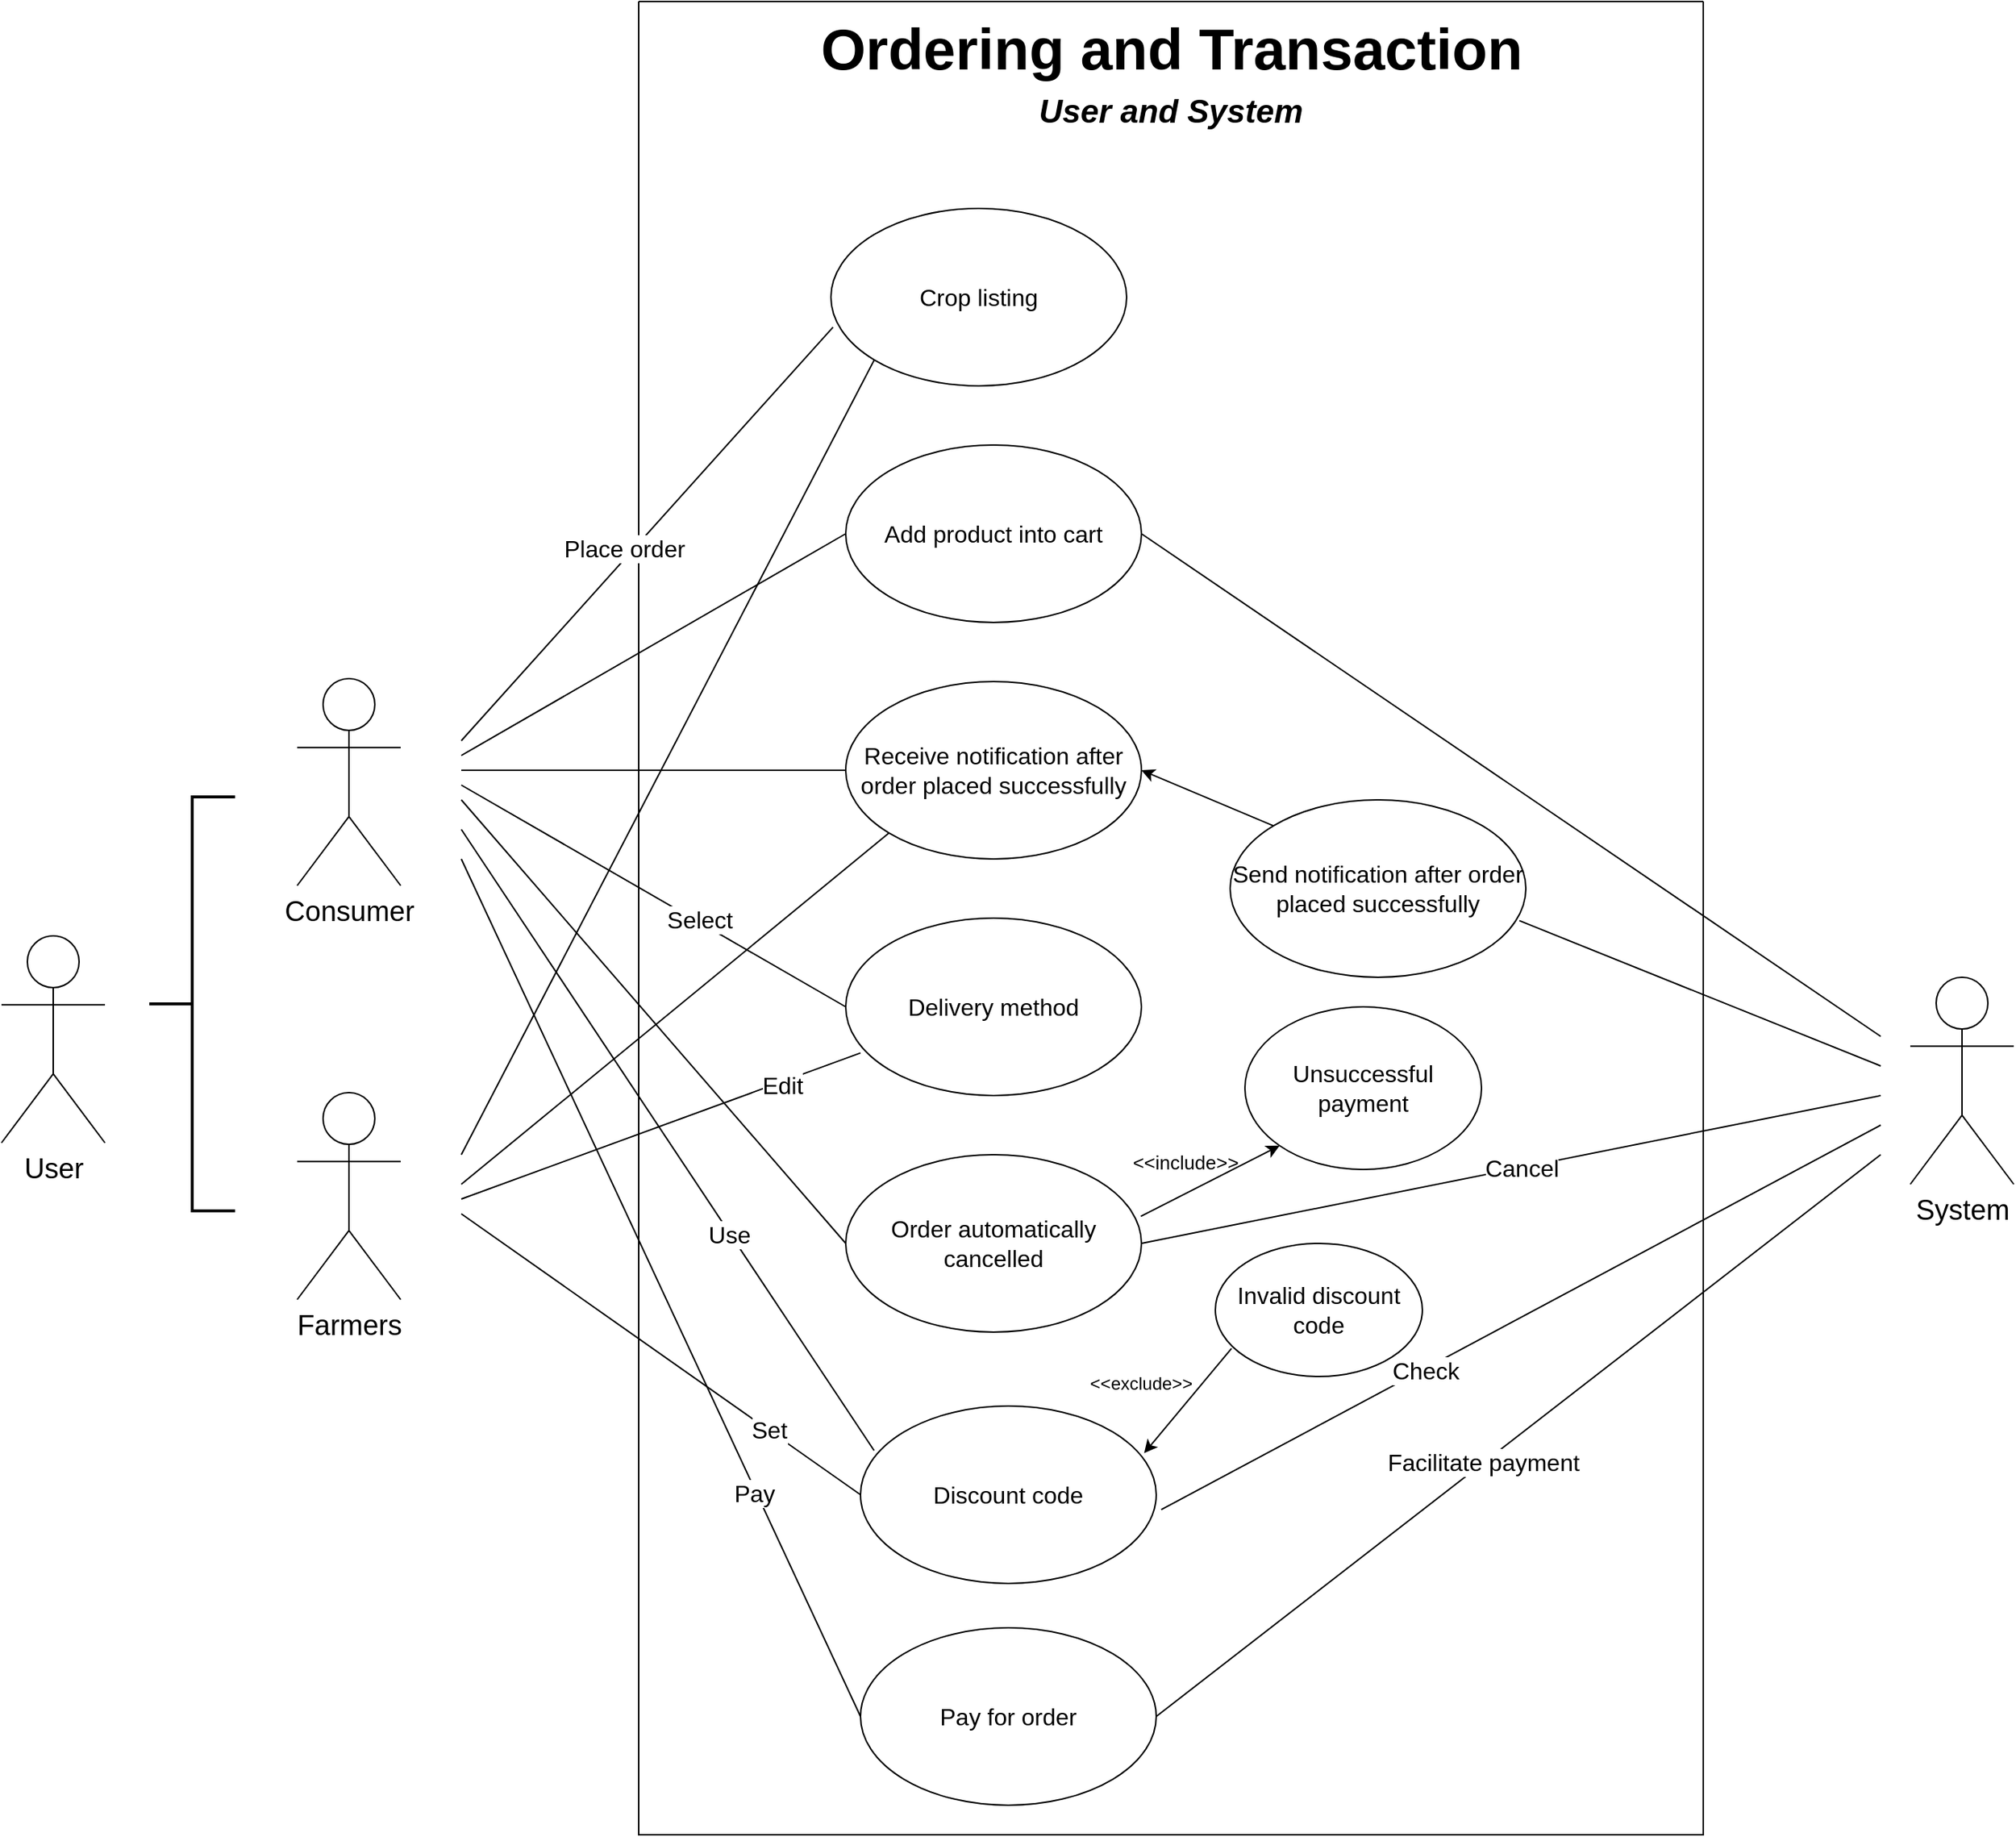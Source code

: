 <mxfile version="22.0.4" type="github">
  <diagram name="Page-1" id="m5wkQbvLFle2x2xH0aHW">
    <mxGraphModel dx="1222" dy="714" grid="1" gridSize="10" guides="1" tooltips="1" connect="1" arrows="1" fold="1" page="1" pageScale="1" pageWidth="2339" pageHeight="3300" math="0" shadow="0">
      <root>
        <mxCell id="0" />
        <mxCell id="1" parent="0" />
        <mxCell id="WAETzjnuh80vZSOcKl2x-2" value="" style="swimlane;startSize=0;" parent="1" vertex="1">
          <mxGeometry x="760" y="240" width="720" height="1240" as="geometry" />
        </mxCell>
        <mxCell id="WAETzjnuh80vZSOcKl2x-3" value="&lt;font style=&quot;font-size: 16px;&quot;&gt;Crop listing&lt;/font&gt;" style="ellipse;whiteSpace=wrap;html=1;" parent="WAETzjnuh80vZSOcKl2x-2" vertex="1">
          <mxGeometry x="130" y="140" width="200" height="120" as="geometry" />
        </mxCell>
        <mxCell id="WAETzjnuh80vZSOcKl2x-4" value="&lt;font style=&quot;font-size: 16px;&quot;&gt;Add product into cart&lt;/font&gt;" style="ellipse;whiteSpace=wrap;html=1;" parent="WAETzjnuh80vZSOcKl2x-2" vertex="1">
          <mxGeometry x="140" y="300" width="200" height="120" as="geometry" />
        </mxCell>
        <mxCell id="WAETzjnuh80vZSOcKl2x-10" value="&lt;font style=&quot;font-size: 16px;&quot;&gt;Receive notification after order placed successfully&lt;/font&gt;" style="ellipse;whiteSpace=wrap;html=1;" parent="WAETzjnuh80vZSOcKl2x-2" vertex="1">
          <mxGeometry x="140" y="460" width="200" height="120" as="geometry" />
        </mxCell>
        <mxCell id="WAETzjnuh80vZSOcKl2x-11" value="&lt;font style=&quot;font-size: 16px;&quot;&gt;Discount code&lt;/font&gt;" style="ellipse;whiteSpace=wrap;html=1;" parent="WAETzjnuh80vZSOcKl2x-2" vertex="1">
          <mxGeometry x="150" y="950" width="200" height="120" as="geometry" />
        </mxCell>
        <mxCell id="WAETzjnuh80vZSOcKl2x-25" value="&lt;font style=&quot;font-size: 16px;&quot;&gt;Delivery method&lt;/font&gt;" style="ellipse;whiteSpace=wrap;html=1;" parent="WAETzjnuh80vZSOcKl2x-2" vertex="1">
          <mxGeometry x="140" y="620" width="200" height="120" as="geometry" />
        </mxCell>
        <mxCell id="WAETzjnuh80vZSOcKl2x-26" value="&lt;font style=&quot;font-size: 16px;&quot;&gt;Order automatically cancelled&lt;/font&gt;" style="ellipse;whiteSpace=wrap;html=1;" parent="WAETzjnuh80vZSOcKl2x-2" vertex="1">
          <mxGeometry x="140" y="780" width="200" height="120" as="geometry" />
        </mxCell>
        <mxCell id="WAETzjnuh80vZSOcKl2x-27" value="&lt;font style=&quot;font-size: 16px;&quot;&gt;Invalid discount code&lt;/font&gt;" style="ellipse;whiteSpace=wrap;html=1;" parent="WAETzjnuh80vZSOcKl2x-2" vertex="1">
          <mxGeometry x="390" y="840" width="140" height="90" as="geometry" />
        </mxCell>
        <mxCell id="WAETzjnuh80vZSOcKl2x-30" value="&amp;lt;&amp;lt;exclude&amp;gt;&amp;gt;" style="text;html=1;strokeColor=none;fillColor=none;align=center;verticalAlign=middle;whiteSpace=wrap;rounded=0;" parent="WAETzjnuh80vZSOcKl2x-2" vertex="1">
          <mxGeometry x="310" y="920" width="60" height="30" as="geometry" />
        </mxCell>
        <mxCell id="WAETzjnuh80vZSOcKl2x-31" value="&lt;font style=&quot;font-size: 16px;&quot;&gt;Send notification after order placed successfully&lt;/font&gt;" style="ellipse;whiteSpace=wrap;html=1;" parent="WAETzjnuh80vZSOcKl2x-2" vertex="1">
          <mxGeometry x="400" y="540" width="200" height="120" as="geometry" />
        </mxCell>
        <mxCell id="WAETzjnuh80vZSOcKl2x-33" value="&lt;font style=&quot;font-size: 16px;&quot;&gt;Unsuccessful payment&lt;/font&gt;" style="ellipse;whiteSpace=wrap;html=1;" parent="WAETzjnuh80vZSOcKl2x-2" vertex="1">
          <mxGeometry x="410" y="680" width="160" height="110" as="geometry" />
        </mxCell>
        <mxCell id="WAETzjnuh80vZSOcKl2x-34" value="" style="endArrow=classic;html=1;rounded=0;entryX=0;entryY=1;entryDx=0;entryDy=0;exitX=0.998;exitY=0.347;exitDx=0;exitDy=0;exitPerimeter=0;" parent="WAETzjnuh80vZSOcKl2x-2" source="WAETzjnuh80vZSOcKl2x-26" target="WAETzjnuh80vZSOcKl2x-33" edge="1">
          <mxGeometry width="50" height="50" relative="1" as="geometry">
            <mxPoint x="260" y="840" as="sourcePoint" />
            <mxPoint x="310" y="790" as="targetPoint" />
          </mxGeometry>
        </mxCell>
        <mxCell id="WAETzjnuh80vZSOcKl2x-35" value="&amp;lt;&amp;lt;include&amp;gt;&amp;gt;" style="text;html=1;strokeColor=none;fillColor=none;align=center;verticalAlign=middle;whiteSpace=wrap;rounded=0;fontSize=13;" parent="WAETzjnuh80vZSOcKl2x-2" vertex="1">
          <mxGeometry x="340" y="770" width="60" height="30" as="geometry" />
        </mxCell>
        <mxCell id="WAETzjnuh80vZSOcKl2x-37" value="&lt;font style=&quot;font-size: 16px;&quot;&gt;Pay for order&lt;/font&gt;" style="ellipse;whiteSpace=wrap;html=1;" parent="WAETzjnuh80vZSOcKl2x-2" vertex="1">
          <mxGeometry x="150" y="1100" width="200" height="120" as="geometry" />
        </mxCell>
        <mxCell id="WAETzjnuh80vZSOcKl2x-54" value="" style="endArrow=classic;html=1;rounded=0;entryX=0.959;entryY=0.266;entryDx=0;entryDy=0;entryPerimeter=0;exitX=0.078;exitY=0.79;exitDx=0;exitDy=0;exitPerimeter=0;" parent="WAETzjnuh80vZSOcKl2x-2" source="WAETzjnuh80vZSOcKl2x-27" target="WAETzjnuh80vZSOcKl2x-11" edge="1">
          <mxGeometry width="50" height="50" relative="1" as="geometry">
            <mxPoint x="450" y="940" as="sourcePoint" />
            <mxPoint x="500" y="890" as="targetPoint" />
          </mxGeometry>
        </mxCell>
        <mxCell id="WAETzjnuh80vZSOcKl2x-63" value="" style="endArrow=classic;html=1;rounded=0;entryX=1;entryY=0.5;entryDx=0;entryDy=0;exitX=0;exitY=0;exitDx=0;exitDy=0;" parent="WAETzjnuh80vZSOcKl2x-2" source="WAETzjnuh80vZSOcKl2x-31" target="WAETzjnuh80vZSOcKl2x-10" edge="1">
          <mxGeometry width="50" height="50" relative="1" as="geometry">
            <mxPoint x="390" y="600" as="sourcePoint" />
            <mxPoint x="440" y="550" as="targetPoint" />
          </mxGeometry>
        </mxCell>
        <mxCell id="WAETzjnuh80vZSOcKl2x-69" value="&lt;font style=&quot;font-size: 39px;&quot;&gt;&lt;b&gt;Ordering and Transaction&lt;/b&gt;&lt;/font&gt;" style="text;html=1;strokeColor=none;fillColor=none;align=center;verticalAlign=middle;whiteSpace=wrap;rounded=0;" parent="WAETzjnuh80vZSOcKl2x-2" vertex="1">
          <mxGeometry x="117.5" y="18" width="485" height="30" as="geometry" />
        </mxCell>
        <mxCell id="WAETzjnuh80vZSOcKl2x-71" value="&lt;font style=&quot;font-size: 22px;&quot;&gt;&lt;b&gt;&lt;i&gt;User and System&lt;/i&gt;&lt;/b&gt;&lt;/font&gt;" style="text;html=1;strokeColor=none;fillColor=none;align=center;verticalAlign=middle;whiteSpace=wrap;rounded=0;" parent="WAETzjnuh80vZSOcKl2x-2" vertex="1">
          <mxGeometry x="190" y="60" width="340" height="30" as="geometry" />
        </mxCell>
        <mxCell id="WAETzjnuh80vZSOcKl2x-5" value="&lt;font style=&quot;font-size: 19px;&quot;&gt;User&lt;/font&gt;" style="shape=umlActor;verticalLabelPosition=bottom;verticalAlign=top;html=1;outlineConnect=0;" parent="1" vertex="1">
          <mxGeometry x="329" y="872" width="70" height="140" as="geometry" />
        </mxCell>
        <mxCell id="WAETzjnuh80vZSOcKl2x-7" value="&lt;font style=&quot;font-size: 19px;&quot;&gt;Consumer&lt;/font&gt;" style="shape=umlActor;verticalLabelPosition=bottom;verticalAlign=top;html=1;outlineConnect=0;" parent="1" vertex="1">
          <mxGeometry x="529" y="698" width="70" height="140" as="geometry" />
        </mxCell>
        <mxCell id="WAETzjnuh80vZSOcKl2x-8" value="&lt;font style=&quot;font-size: 19px;&quot;&gt;Farmers&lt;/font&gt;" style="shape=umlActor;verticalLabelPosition=bottom;verticalAlign=top;html=1;outlineConnect=0;" parent="1" vertex="1">
          <mxGeometry x="529" y="978" width="70" height="140" as="geometry" />
        </mxCell>
        <mxCell id="WAETzjnuh80vZSOcKl2x-9" value="" style="strokeWidth=2;html=1;shape=mxgraph.flowchart.annotation_2;align=left;labelPosition=right;pointerEvents=1;" parent="1" vertex="1">
          <mxGeometry x="429" y="778" width="58" height="280" as="geometry" />
        </mxCell>
        <mxCell id="WAETzjnuh80vZSOcKl2x-36" value="&lt;font style=&quot;font-size: 19px;&quot;&gt;System&lt;/font&gt;" style="shape=umlActor;verticalLabelPosition=bottom;verticalAlign=top;html=1;outlineConnect=0;" parent="1" vertex="1">
          <mxGeometry x="1620" y="900" width="70" height="140" as="geometry" />
        </mxCell>
        <mxCell id="WAETzjnuh80vZSOcKl2x-38" value="" style="endArrow=none;html=1;rounded=0;entryX=0.007;entryY=0.669;entryDx=0;entryDy=0;entryPerimeter=0;" parent="1" target="WAETzjnuh80vZSOcKl2x-3" edge="1">
          <mxGeometry width="50" height="50" relative="1" as="geometry">
            <mxPoint x="640" y="740" as="sourcePoint" />
            <mxPoint x="690" y="680" as="targetPoint" />
          </mxGeometry>
        </mxCell>
        <mxCell id="WAETzjnuh80vZSOcKl2x-39" value="&lt;font style=&quot;font-size: 16px;&quot;&gt;Place order&lt;/font&gt;" style="edgeLabel;html=1;align=center;verticalAlign=middle;resizable=0;points=[];" parent="WAETzjnuh80vZSOcKl2x-38" vertex="1" connectable="0">
          <mxGeometry x="-0.099" y="5" relative="1" as="geometry">
            <mxPoint y="-1" as="offset" />
          </mxGeometry>
        </mxCell>
        <mxCell id="WAETzjnuh80vZSOcKl2x-40" value="" style="endArrow=none;html=1;rounded=0;entryX=0;entryY=0.5;entryDx=0;entryDy=0;" parent="1" target="WAETzjnuh80vZSOcKl2x-4" edge="1">
          <mxGeometry width="50" height="50" relative="1" as="geometry">
            <mxPoint x="640" y="750" as="sourcePoint" />
            <mxPoint x="690" y="690" as="targetPoint" />
          </mxGeometry>
        </mxCell>
        <mxCell id="WAETzjnuh80vZSOcKl2x-42" value="" style="endArrow=none;html=1;rounded=0;entryX=0.978;entryY=0.681;entryDx=0;entryDy=0;entryPerimeter=0;" parent="1" target="WAETzjnuh80vZSOcKl2x-31" edge="1">
          <mxGeometry width="50" height="50" relative="1" as="geometry">
            <mxPoint x="1600" y="960" as="sourcePoint" />
            <mxPoint x="1690" y="860" as="targetPoint" />
          </mxGeometry>
        </mxCell>
        <mxCell id="WAETzjnuh80vZSOcKl2x-43" value="" style="endArrow=none;html=1;rounded=0;entryX=0;entryY=0.5;entryDx=0;entryDy=0;" parent="1" target="WAETzjnuh80vZSOcKl2x-10" edge="1">
          <mxGeometry width="50" height="50" relative="1" as="geometry">
            <mxPoint x="640" y="760" as="sourcePoint" />
            <mxPoint x="690" y="710" as="targetPoint" />
          </mxGeometry>
        </mxCell>
        <mxCell id="WAETzjnuh80vZSOcKl2x-44" value="" style="endArrow=none;html=1;rounded=0;entryX=0;entryY=0.5;entryDx=0;entryDy=0;" parent="1" target="WAETzjnuh80vZSOcKl2x-25" edge="1">
          <mxGeometry width="50" height="50" relative="1" as="geometry">
            <mxPoint x="640" y="770" as="sourcePoint" />
            <mxPoint x="690" y="720" as="targetPoint" />
          </mxGeometry>
        </mxCell>
        <mxCell id="WAETzjnuh80vZSOcKl2x-59" value="&lt;font style=&quot;font-size: 16px;&quot;&gt;Select&lt;/font&gt;" style="edgeLabel;html=1;align=center;verticalAlign=middle;resizable=0;points=[];" parent="WAETzjnuh80vZSOcKl2x-44" vertex="1" connectable="0">
          <mxGeometry x="0.118" y="-1" relative="1" as="geometry">
            <mxPoint x="16" y="6" as="offset" />
          </mxGeometry>
        </mxCell>
        <mxCell id="WAETzjnuh80vZSOcKl2x-45" value="" style="endArrow=none;html=1;rounded=0;entryX=0;entryY=0.5;entryDx=0;entryDy=0;" parent="1" target="WAETzjnuh80vZSOcKl2x-26" edge="1">
          <mxGeometry width="50" height="50" relative="1" as="geometry">
            <mxPoint x="640" y="780" as="sourcePoint" />
            <mxPoint x="690" y="730" as="targetPoint" />
          </mxGeometry>
        </mxCell>
        <mxCell id="WAETzjnuh80vZSOcKl2x-46" value="" style="endArrow=none;html=1;rounded=0;entryX=0;entryY=1;entryDx=0;entryDy=0;" parent="1" target="WAETzjnuh80vZSOcKl2x-3" edge="1">
          <mxGeometry width="50" height="50" relative="1" as="geometry">
            <mxPoint x="640" y="1020" as="sourcePoint" />
            <mxPoint x="690" y="970" as="targetPoint" />
          </mxGeometry>
        </mxCell>
        <mxCell id="WAETzjnuh80vZSOcKl2x-47" value="" style="endArrow=none;html=1;rounded=0;entryX=0;entryY=0.5;entryDx=0;entryDy=0;" parent="1" target="WAETzjnuh80vZSOcKl2x-11" edge="1">
          <mxGeometry width="50" height="50" relative="1" as="geometry">
            <mxPoint x="640" y="1060" as="sourcePoint" />
            <mxPoint x="690" y="1010" as="targetPoint" />
          </mxGeometry>
        </mxCell>
        <mxCell id="WAETzjnuh80vZSOcKl2x-57" value="&lt;font style=&quot;font-size: 16px;&quot;&gt;Set&lt;/font&gt;" style="edgeLabel;html=1;align=center;verticalAlign=middle;resizable=0;points=[];" parent="WAETzjnuh80vZSOcKl2x-47" vertex="1" connectable="0">
          <mxGeometry x="0.539" relative="1" as="geometry">
            <mxPoint as="offset" />
          </mxGeometry>
        </mxCell>
        <mxCell id="WAETzjnuh80vZSOcKl2x-48" value="" style="endArrow=none;html=1;rounded=0;entryX=0.046;entryY=0.251;entryDx=0;entryDy=0;entryPerimeter=0;" parent="1" target="WAETzjnuh80vZSOcKl2x-11" edge="1">
          <mxGeometry width="50" height="50" relative="1" as="geometry">
            <mxPoint x="640" y="800" as="sourcePoint" />
            <mxPoint x="690" y="740" as="targetPoint" />
          </mxGeometry>
        </mxCell>
        <mxCell id="WAETzjnuh80vZSOcKl2x-58" value="&lt;font style=&quot;font-size: 16px;&quot;&gt;Use&lt;/font&gt;" style="edgeLabel;html=1;align=center;verticalAlign=middle;resizable=0;points=[];" parent="WAETzjnuh80vZSOcKl2x-48" vertex="1" connectable="0">
          <mxGeometry x="0.302" y="-1" relative="1" as="geometry">
            <mxPoint as="offset" />
          </mxGeometry>
        </mxCell>
        <mxCell id="WAETzjnuh80vZSOcKl2x-49" value="" style="endArrow=none;html=1;rounded=0;entryX=0;entryY=0.5;entryDx=0;entryDy=0;" parent="1" target="WAETzjnuh80vZSOcKl2x-37" edge="1">
          <mxGeometry width="50" height="50" relative="1" as="geometry">
            <mxPoint x="640" y="820" as="sourcePoint" />
            <mxPoint x="690" y="770" as="targetPoint" />
          </mxGeometry>
        </mxCell>
        <mxCell id="WAETzjnuh80vZSOcKl2x-56" value="&lt;font style=&quot;font-size: 16px;&quot;&gt;Pay&lt;/font&gt;" style="edgeLabel;html=1;align=center;verticalAlign=middle;resizable=0;points=[];" parent="WAETzjnuh80vZSOcKl2x-49" vertex="1" connectable="0">
          <mxGeometry x="0.478" y="-2" relative="1" as="geometry">
            <mxPoint y="-1" as="offset" />
          </mxGeometry>
        </mxCell>
        <mxCell id="WAETzjnuh80vZSOcKl2x-51" value="" style="endArrow=none;html=1;rounded=0;exitX=1;exitY=0.5;exitDx=0;exitDy=0;" parent="1" source="WAETzjnuh80vZSOcKl2x-37" edge="1">
          <mxGeometry width="50" height="50" relative="1" as="geometry">
            <mxPoint x="1590" y="1040" as="sourcePoint" />
            <mxPoint x="1600" y="1020" as="targetPoint" />
          </mxGeometry>
        </mxCell>
        <mxCell id="WAETzjnuh80vZSOcKl2x-53" value="&lt;font style=&quot;font-size: 16px;&quot;&gt;Facilitate payment&lt;/font&gt;" style="edgeLabel;html=1;align=center;verticalAlign=middle;resizable=0;points=[];" parent="WAETzjnuh80vZSOcKl2x-51" vertex="1" connectable="0">
          <mxGeometry x="-0.096" y="1" relative="1" as="geometry">
            <mxPoint as="offset" />
          </mxGeometry>
        </mxCell>
        <mxCell id="WAETzjnuh80vZSOcKl2x-55" value="" style="endArrow=none;html=1;rounded=0;entryX=1;entryY=0.5;entryDx=0;entryDy=0;" parent="1" target="WAETzjnuh80vZSOcKl2x-4" edge="1">
          <mxGeometry width="50" height="50" relative="1" as="geometry">
            <mxPoint x="1600" y="940" as="sourcePoint" />
            <mxPoint x="1650" y="890" as="targetPoint" />
          </mxGeometry>
        </mxCell>
        <mxCell id="WAETzjnuh80vZSOcKl2x-60" value="" style="endArrow=none;html=1;rounded=0;entryX=0;entryY=1;entryDx=0;entryDy=0;" parent="1" target="WAETzjnuh80vZSOcKl2x-10" edge="1">
          <mxGeometry width="50" height="50" relative="1" as="geometry">
            <mxPoint x="640" y="1040" as="sourcePoint" />
            <mxPoint x="690" y="990" as="targetPoint" />
          </mxGeometry>
        </mxCell>
        <mxCell id="WAETzjnuh80vZSOcKl2x-61" value="" style="endArrow=none;html=1;rounded=0;entryX=0.05;entryY=0.76;entryDx=0;entryDy=0;entryPerimeter=0;" parent="1" target="WAETzjnuh80vZSOcKl2x-25" edge="1">
          <mxGeometry width="50" height="50" relative="1" as="geometry">
            <mxPoint x="640" y="1050" as="sourcePoint" />
            <mxPoint x="690" y="1000" as="targetPoint" />
          </mxGeometry>
        </mxCell>
        <mxCell id="WAETzjnuh80vZSOcKl2x-62" value="&lt;font style=&quot;font-size: 16px;&quot;&gt;Edit&lt;/font&gt;" style="edgeLabel;html=1;align=center;verticalAlign=middle;resizable=0;points=[];" parent="WAETzjnuh80vZSOcKl2x-61" vertex="1" connectable="0">
          <mxGeometry x="0.605" y="-2" relative="1" as="geometry">
            <mxPoint as="offset" />
          </mxGeometry>
        </mxCell>
        <mxCell id="WAETzjnuh80vZSOcKl2x-65" value="" style="endArrow=none;html=1;rounded=0;entryX=1;entryY=0.5;entryDx=0;entryDy=0;" parent="1" target="WAETzjnuh80vZSOcKl2x-26" edge="1">
          <mxGeometry width="50" height="50" relative="1" as="geometry">
            <mxPoint x="1600" y="980" as="sourcePoint" />
            <mxPoint x="1650" y="940" as="targetPoint" />
          </mxGeometry>
        </mxCell>
        <mxCell id="WAETzjnuh80vZSOcKl2x-66" value="&lt;font style=&quot;font-size: 16px;&quot;&gt;Cancel&lt;/font&gt;" style="edgeLabel;html=1;align=center;verticalAlign=middle;resizable=0;points=[];" parent="WAETzjnuh80vZSOcKl2x-65" vertex="1" connectable="0">
          <mxGeometry x="-0.025" relative="1" as="geometry">
            <mxPoint as="offset" />
          </mxGeometry>
        </mxCell>
        <mxCell id="WAETzjnuh80vZSOcKl2x-67" value="" style="endArrow=none;html=1;rounded=0;entryX=1.017;entryY=0.584;entryDx=0;entryDy=0;entryPerimeter=0;" parent="1" target="WAETzjnuh80vZSOcKl2x-11" edge="1">
          <mxGeometry width="50" height="50" relative="1" as="geometry">
            <mxPoint x="1600" y="1000" as="sourcePoint" />
            <mxPoint x="1650" y="970" as="targetPoint" />
          </mxGeometry>
        </mxCell>
        <mxCell id="WAETzjnuh80vZSOcKl2x-68" value="&lt;font style=&quot;font-size: 16px;&quot;&gt;Check&lt;/font&gt;" style="edgeLabel;html=1;align=center;verticalAlign=middle;resizable=0;points=[];" parent="WAETzjnuh80vZSOcKl2x-67" vertex="1" connectable="0">
          <mxGeometry x="0.267" y="1" relative="1" as="geometry">
            <mxPoint as="offset" />
          </mxGeometry>
        </mxCell>
      </root>
    </mxGraphModel>
  </diagram>
</mxfile>
